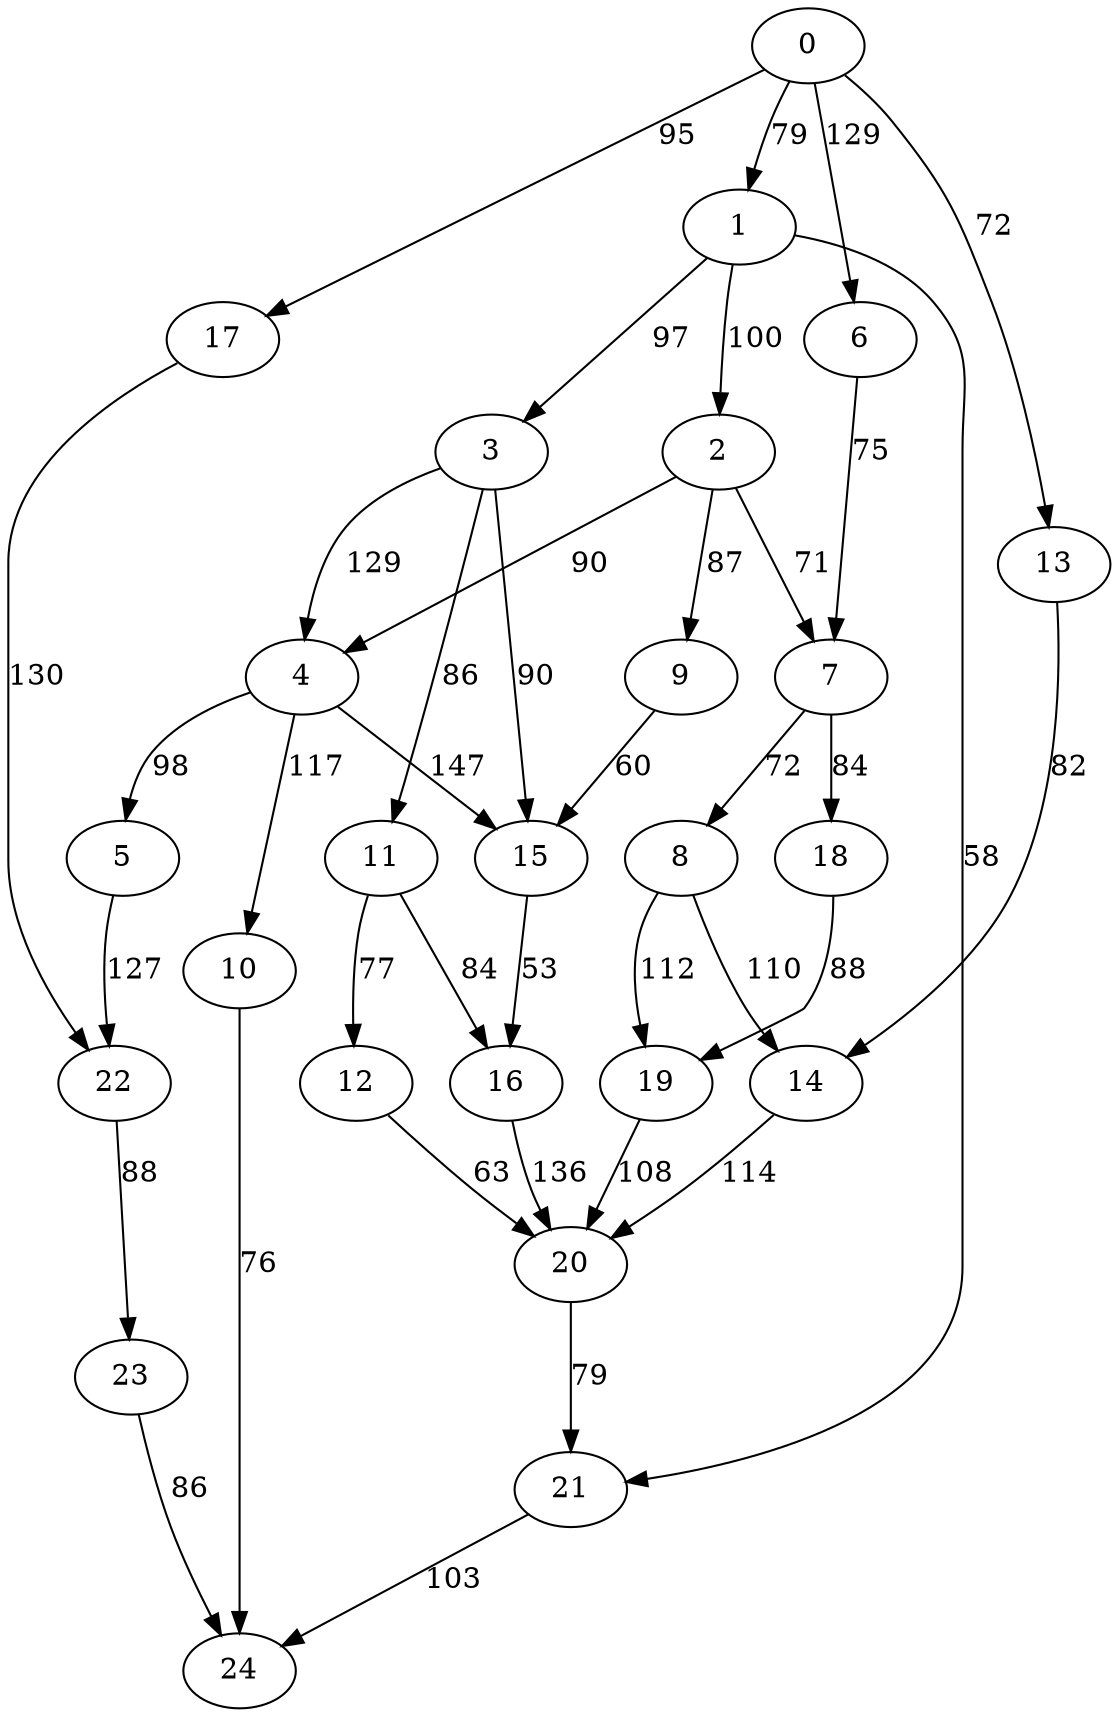 digraph t40p6r7_4 {
0 -> 1 [ label = 79 ];
0 -> 6 [ label = 129 ];
0 -> 13 [ label = 72 ];
0 -> 17 [ label = 95 ];
1 -> 2 [ label = 100 ];
1 -> 3 [ label = 97 ];
1 -> 21 [ label = 58 ];
2 -> 4 [ label = 90 ];
2 -> 7 [ label = 71 ];
2 -> 9 [ label = 87 ];
3 -> 4 [ label = 129 ];
3 -> 11 [ label = 86 ];
3 -> 15 [ label = 90 ];
4 -> 5 [ label = 98 ];
4 -> 10 [ label = 117 ];
4 -> 15 [ label = 147 ];
5 -> 22 [ label = 127 ];
6 -> 7 [ label = 75 ];
7 -> 8 [ label = 72 ];
7 -> 18 [ label = 84 ];
8 -> 14 [ label = 110 ];
8 -> 19 [ label = 112 ];
9 -> 15 [ label = 60 ];
10 -> 24 [ label = 76 ];
11 -> 12 [ label = 77 ];
11 -> 16 [ label = 84 ];
12 -> 20 [ label = 63 ];
13 -> 14 [ label = 82 ];
14 -> 20 [ label = 114 ];
15 -> 16 [ label = 53 ];
16 -> 20 [ label = 136 ];
17 -> 22 [ label = 130 ];
18 -> 19 [ label = 88 ];
19 -> 20 [ label = 108 ];
20 -> 21 [ label = 79 ];
21 -> 24 [ label = 103 ];
22 -> 23 [ label = 88 ];
23 -> 24 [ label = 86 ];
 }

